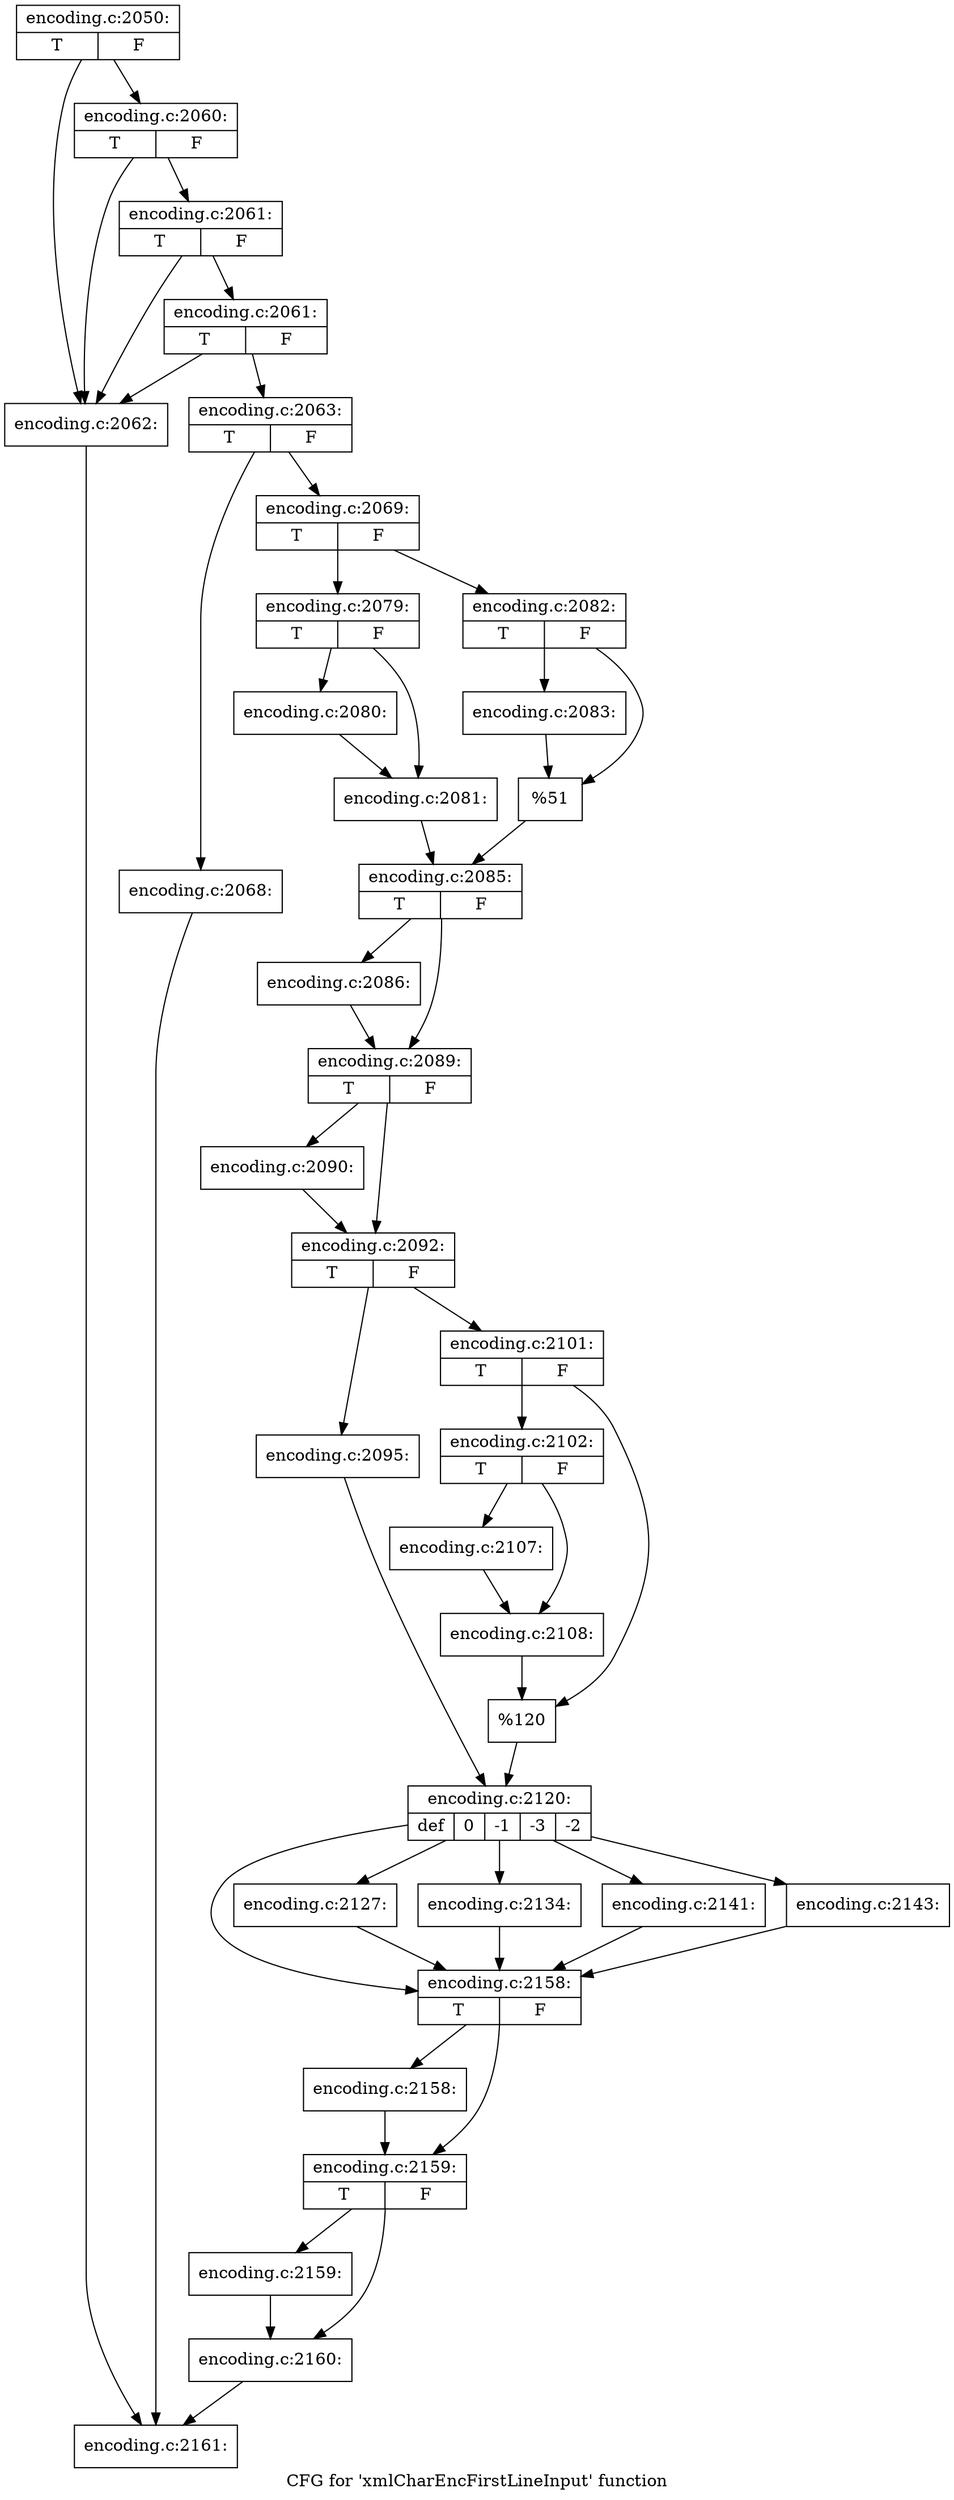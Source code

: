digraph "CFG for 'xmlCharEncFirstLineInput' function" {
	label="CFG for 'xmlCharEncFirstLineInput' function";

	Node0x46e9570 [shape=record,label="{encoding.c:2050:|{<s0>T|<s1>F}}"];
	Node0x46e9570 -> Node0x46ee2c0;
	Node0x46e9570 -> Node0x46ee460;
	Node0x46ee460 [shape=record,label="{encoding.c:2060:|{<s0>T|<s1>F}}"];
	Node0x46ee460 -> Node0x46ee2c0;
	Node0x46ee460 -> Node0x46ee3e0;
	Node0x46ee3e0 [shape=record,label="{encoding.c:2061:|{<s0>T|<s1>F}}"];
	Node0x46ee3e0 -> Node0x46ee2c0;
	Node0x46ee3e0 -> Node0x46ee360;
	Node0x46ee360 [shape=record,label="{encoding.c:2061:|{<s0>T|<s1>F}}"];
	Node0x46ee360 -> Node0x46ee2c0;
	Node0x46ee360 -> Node0x46ee310;
	Node0x46ee2c0 [shape=record,label="{encoding.c:2062:}"];
	Node0x46ee2c0 -> Node0x46e42f0;
	Node0x46ee310 [shape=record,label="{encoding.c:2063:|{<s0>T|<s1>F}}"];
	Node0x46ee310 -> Node0x46f0120;
	Node0x46ee310 -> Node0x46f04b0;
	Node0x46f0120 [shape=record,label="{encoding.c:2068:}"];
	Node0x46f0120 -> Node0x46e42f0;
	Node0x46f04b0 [shape=record,label="{encoding.c:2069:|{<s0>T|<s1>F}}"];
	Node0x46f04b0 -> Node0x46f09f0;
	Node0x46f04b0 -> Node0x46f0d90;
	Node0x46f09f0 [shape=record,label="{encoding.c:2079:|{<s0>T|<s1>F}}"];
	Node0x46f09f0 -> Node0x46f0fb0;
	Node0x46f09f0 -> Node0x46f1000;
	Node0x46f0fb0 [shape=record,label="{encoding.c:2080:}"];
	Node0x46f0fb0 -> Node0x46f1000;
	Node0x46f1000 [shape=record,label="{encoding.c:2081:}"];
	Node0x46f1000 -> Node0x46f0d40;
	Node0x46f0d90 [shape=record,label="{encoding.c:2082:|{<s0>T|<s1>F}}"];
	Node0x46f0d90 -> Node0x46f1510;
	Node0x46f0d90 -> Node0x46f1560;
	Node0x46f1510 [shape=record,label="{encoding.c:2083:}"];
	Node0x46f1510 -> Node0x46f1560;
	Node0x46f1560 [shape=record,label="{%51}"];
	Node0x46f1560 -> Node0x46f0d40;
	Node0x46f0d40 [shape=record,label="{encoding.c:2085:|{<s0>T|<s1>F}}"];
	Node0x46f0d40 -> Node0x46f1aa0;
	Node0x46f0d40 -> Node0x46f1af0;
	Node0x46f1aa0 [shape=record,label="{encoding.c:2086:}"];
	Node0x46f1aa0 -> Node0x46f1af0;
	Node0x46f1af0 [shape=record,label="{encoding.c:2089:|{<s0>T|<s1>F}}"];
	Node0x46f1af0 -> Node0x46f2420;
	Node0x46f1af0 -> Node0x46f2a70;
	Node0x46f2420 [shape=record,label="{encoding.c:2090:}"];
	Node0x46f2420 -> Node0x46f2a70;
	Node0x46f2a70 [shape=record,label="{encoding.c:2092:|{<s0>T|<s1>F}}"];
	Node0x46f2a70 -> Node0x46f31a0;
	Node0x46f2a70 -> Node0x46f3240;
	Node0x46f31a0 [shape=record,label="{encoding.c:2095:}"];
	Node0x46f31a0 -> Node0x46f31f0;
	Node0x46f3240 [shape=record,label="{encoding.c:2101:|{<s0>T|<s1>F}}"];
	Node0x46f3240 -> Node0x4664c00;
	Node0x46f3240 -> Node0x4664f30;
	Node0x4664c00 [shape=record,label="{encoding.c:2102:|{<s0>T|<s1>F}}"];
	Node0x4664c00 -> Node0x4666b20;
	Node0x4664c00 -> Node0x4666b70;
	Node0x4666b20 [shape=record,label="{encoding.c:2107:}"];
	Node0x4666b20 -> Node0x4666b70;
	Node0x4666b70 [shape=record,label="{encoding.c:2108:}"];
	Node0x4666b70 -> Node0x4664f30;
	Node0x4664f30 [shape=record,label="{%120}"];
	Node0x4664f30 -> Node0x46f31f0;
	Node0x46f31f0 [shape=record,label="{encoding.c:2120:|{<s0>def|<s1>0|<s2>-1|<s3>-3|<s4>-2}}"];
	Node0x46f31f0 -> Node0x4667170;
	Node0x46f31f0 -> Node0x4667550;
	Node0x46f31f0 -> Node0x4667630;
	Node0x46f31f0 -> Node0x4667710;
	Node0x46f31f0 -> Node0x46677f0;
	Node0x4667550 [shape=record,label="{encoding.c:2127:}"];
	Node0x4667550 -> Node0x4667170;
	Node0x4667630 [shape=record,label="{encoding.c:2134:}"];
	Node0x4667630 -> Node0x4667170;
	Node0x4667710 [shape=record,label="{encoding.c:2141:}"];
	Node0x4667710 -> Node0x4667170;
	Node0x46677f0 [shape=record,label="{encoding.c:2143:}"];
	Node0x46677f0 -> Node0x4667170;
	Node0x4667170 [shape=record,label="{encoding.c:2158:|{<s0>T|<s1>F}}"];
	Node0x4667170 -> Node0x4667250;
	Node0x4667170 -> Node0x46687e0;
	Node0x4667250 [shape=record,label="{encoding.c:2158:}"];
	Node0x4667250 -> Node0x46687e0;
	Node0x46687e0 [shape=record,label="{encoding.c:2159:|{<s0>T|<s1>F}}"];
	Node0x46687e0 -> Node0x4669f70;
	Node0x46687e0 -> Node0x4669fc0;
	Node0x4669f70 [shape=record,label="{encoding.c:2159:}"];
	Node0x4669f70 -> Node0x4669fc0;
	Node0x4669fc0 [shape=record,label="{encoding.c:2160:}"];
	Node0x4669fc0 -> Node0x46e42f0;
	Node0x46e42f0 [shape=record,label="{encoding.c:2161:}"];
}
